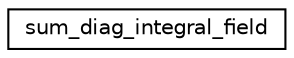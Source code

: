 digraph "Graphical Class Hierarchy"
{
 // INTERACTIVE_SVG=YES
 // LATEX_PDF_SIZE
  edge [fontname="Helvetica",fontsize="10",labelfontname="Helvetica",labelfontsize="10"];
  node [fontname="Helvetica",fontsize="10",shape=record];
  rankdir="LR";
  Node0 [label="sum_diag_integral_field",height=0.2,width=0.4,color="black", fillcolor="white", style="filled",URL="$interfacediag__integral__mod_1_1sum__diag__integral__field.html",tooltip="Perform a summation of the named integral field."];
}
